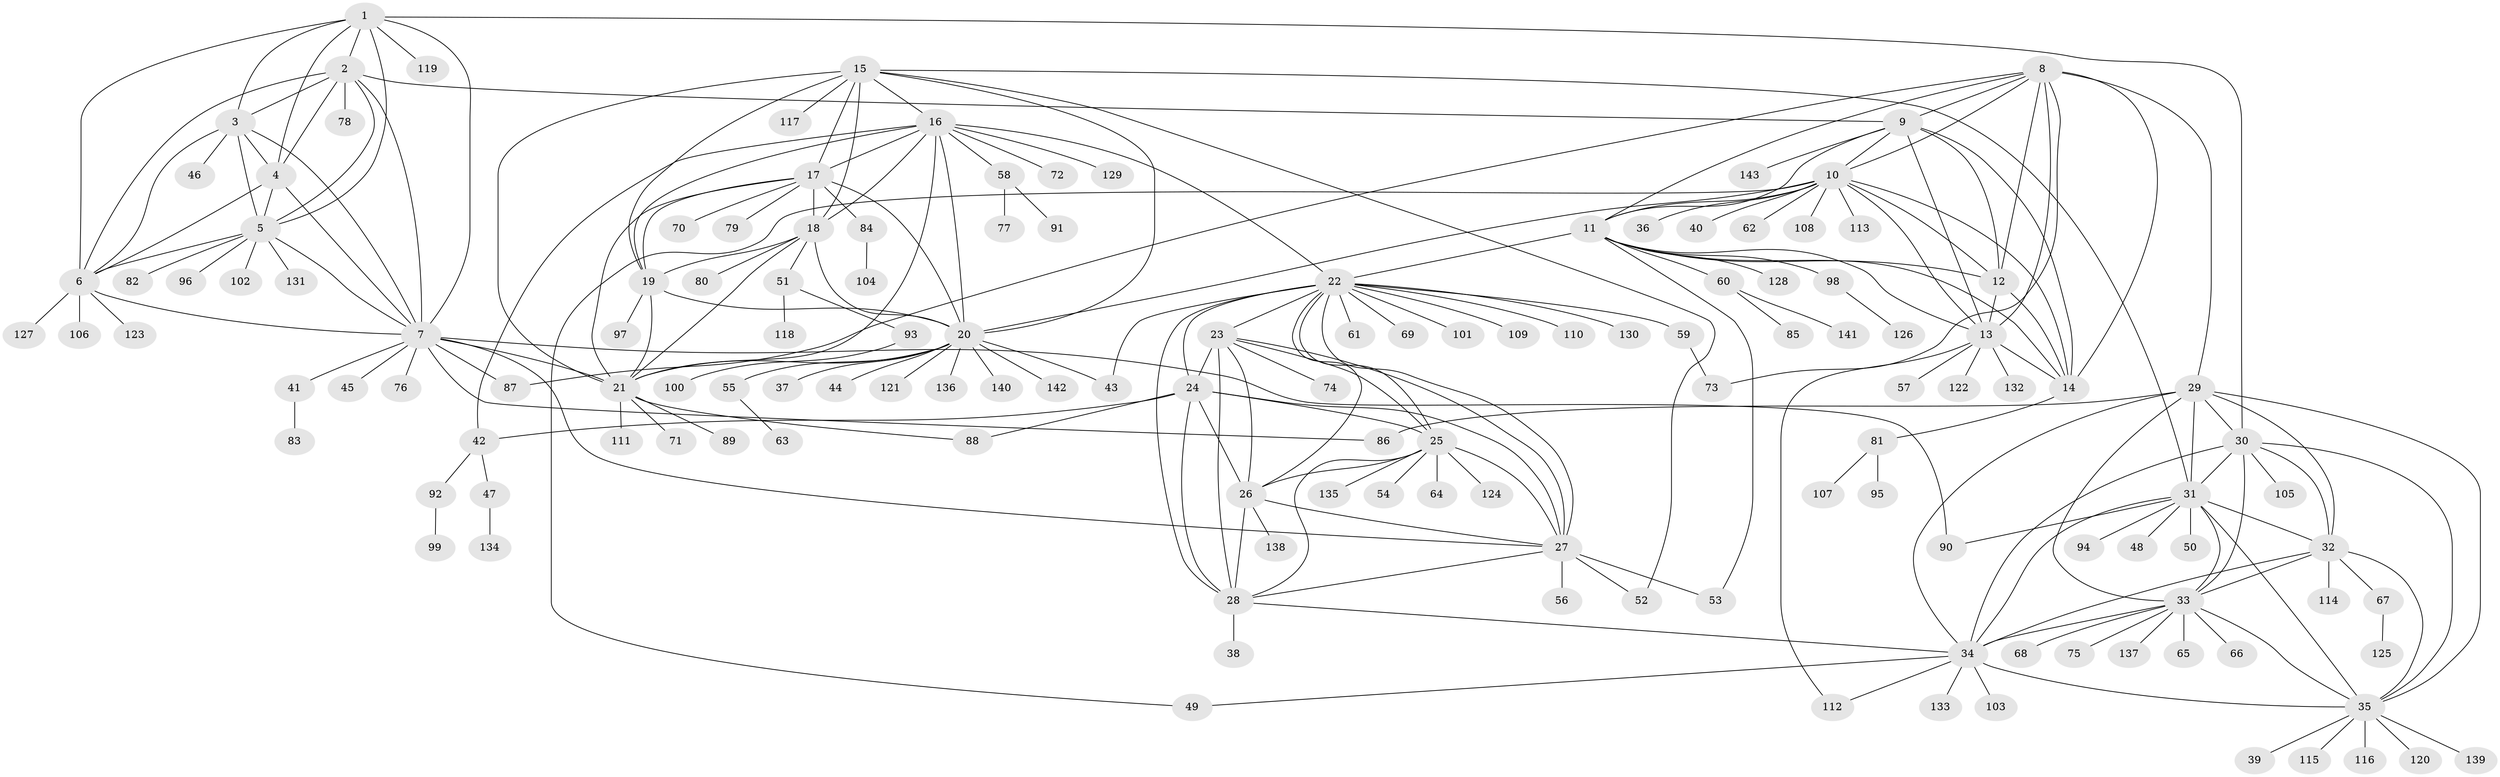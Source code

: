 // coarse degree distribution, {13: 0.008620689655172414, 9: 0.034482758620689655, 4: 0.017241379310344827, 10: 0.008620689655172414, 7: 0.017241379310344827, 15: 0.008620689655172414, 5: 0.017241379310344827, 6: 0.02586206896551724, 12: 0.017241379310344827, 11: 0.02586206896551724, 14: 0.008620689655172414, 8: 0.02586206896551724, 1: 0.6551724137931034, 2: 0.1206896551724138, 3: 0.008620689655172414}
// Generated by graph-tools (version 1.1) at 2025/52/02/27/25 19:52:21]
// undirected, 143 vertices, 234 edges
graph export_dot {
graph [start="1"]
  node [color=gray90,style=filled];
  1;
  2;
  3;
  4;
  5;
  6;
  7;
  8;
  9;
  10;
  11;
  12;
  13;
  14;
  15;
  16;
  17;
  18;
  19;
  20;
  21;
  22;
  23;
  24;
  25;
  26;
  27;
  28;
  29;
  30;
  31;
  32;
  33;
  34;
  35;
  36;
  37;
  38;
  39;
  40;
  41;
  42;
  43;
  44;
  45;
  46;
  47;
  48;
  49;
  50;
  51;
  52;
  53;
  54;
  55;
  56;
  57;
  58;
  59;
  60;
  61;
  62;
  63;
  64;
  65;
  66;
  67;
  68;
  69;
  70;
  71;
  72;
  73;
  74;
  75;
  76;
  77;
  78;
  79;
  80;
  81;
  82;
  83;
  84;
  85;
  86;
  87;
  88;
  89;
  90;
  91;
  92;
  93;
  94;
  95;
  96;
  97;
  98;
  99;
  100;
  101;
  102;
  103;
  104;
  105;
  106;
  107;
  108;
  109;
  110;
  111;
  112;
  113;
  114;
  115;
  116;
  117;
  118;
  119;
  120;
  121;
  122;
  123;
  124;
  125;
  126;
  127;
  128;
  129;
  130;
  131;
  132;
  133;
  134;
  135;
  136;
  137;
  138;
  139;
  140;
  141;
  142;
  143;
  1 -- 2;
  1 -- 3;
  1 -- 4;
  1 -- 5;
  1 -- 6;
  1 -- 7;
  1 -- 30;
  1 -- 119;
  2 -- 3;
  2 -- 4;
  2 -- 5;
  2 -- 6;
  2 -- 7;
  2 -- 9;
  2 -- 78;
  3 -- 4;
  3 -- 5;
  3 -- 6;
  3 -- 7;
  3 -- 46;
  4 -- 5;
  4 -- 6;
  4 -- 7;
  5 -- 6;
  5 -- 7;
  5 -- 82;
  5 -- 96;
  5 -- 102;
  5 -- 131;
  6 -- 7;
  6 -- 106;
  6 -- 123;
  6 -- 127;
  7 -- 21;
  7 -- 27;
  7 -- 41;
  7 -- 45;
  7 -- 76;
  7 -- 86;
  7 -- 87;
  7 -- 90;
  8 -- 9;
  8 -- 10;
  8 -- 11;
  8 -- 12;
  8 -- 13;
  8 -- 14;
  8 -- 29;
  8 -- 73;
  8 -- 87;
  9 -- 10;
  9 -- 11;
  9 -- 12;
  9 -- 13;
  9 -- 14;
  9 -- 143;
  10 -- 11;
  10 -- 12;
  10 -- 13;
  10 -- 14;
  10 -- 20;
  10 -- 36;
  10 -- 40;
  10 -- 49;
  10 -- 62;
  10 -- 108;
  10 -- 113;
  11 -- 12;
  11 -- 13;
  11 -- 14;
  11 -- 22;
  11 -- 53;
  11 -- 60;
  11 -- 98;
  11 -- 128;
  12 -- 13;
  12 -- 14;
  13 -- 14;
  13 -- 57;
  13 -- 112;
  13 -- 122;
  13 -- 132;
  14 -- 81;
  15 -- 16;
  15 -- 17;
  15 -- 18;
  15 -- 19;
  15 -- 20;
  15 -- 21;
  15 -- 31;
  15 -- 52;
  15 -- 117;
  16 -- 17;
  16 -- 18;
  16 -- 19;
  16 -- 20;
  16 -- 21;
  16 -- 22;
  16 -- 42;
  16 -- 58;
  16 -- 72;
  16 -- 129;
  17 -- 18;
  17 -- 19;
  17 -- 20;
  17 -- 21;
  17 -- 70;
  17 -- 79;
  17 -- 84;
  18 -- 19;
  18 -- 20;
  18 -- 21;
  18 -- 51;
  18 -- 80;
  19 -- 20;
  19 -- 21;
  19 -- 97;
  20 -- 21;
  20 -- 37;
  20 -- 43;
  20 -- 44;
  20 -- 55;
  20 -- 121;
  20 -- 136;
  20 -- 140;
  20 -- 142;
  21 -- 71;
  21 -- 88;
  21 -- 89;
  21 -- 111;
  22 -- 23;
  22 -- 24;
  22 -- 25;
  22 -- 26;
  22 -- 27;
  22 -- 28;
  22 -- 43;
  22 -- 59;
  22 -- 61;
  22 -- 69;
  22 -- 101;
  22 -- 109;
  22 -- 110;
  22 -- 130;
  23 -- 24;
  23 -- 25;
  23 -- 26;
  23 -- 27;
  23 -- 28;
  23 -- 74;
  24 -- 25;
  24 -- 26;
  24 -- 27;
  24 -- 28;
  24 -- 42;
  24 -- 88;
  25 -- 26;
  25 -- 27;
  25 -- 28;
  25 -- 54;
  25 -- 64;
  25 -- 124;
  25 -- 135;
  26 -- 27;
  26 -- 28;
  26 -- 138;
  27 -- 28;
  27 -- 52;
  27 -- 53;
  27 -- 56;
  28 -- 34;
  28 -- 38;
  29 -- 30;
  29 -- 31;
  29 -- 32;
  29 -- 33;
  29 -- 34;
  29 -- 35;
  29 -- 86;
  30 -- 31;
  30 -- 32;
  30 -- 33;
  30 -- 34;
  30 -- 35;
  30 -- 105;
  31 -- 32;
  31 -- 33;
  31 -- 34;
  31 -- 35;
  31 -- 48;
  31 -- 50;
  31 -- 90;
  31 -- 94;
  32 -- 33;
  32 -- 34;
  32 -- 35;
  32 -- 67;
  32 -- 114;
  33 -- 34;
  33 -- 35;
  33 -- 65;
  33 -- 66;
  33 -- 68;
  33 -- 75;
  33 -- 137;
  34 -- 35;
  34 -- 49;
  34 -- 103;
  34 -- 112;
  34 -- 133;
  35 -- 39;
  35 -- 115;
  35 -- 116;
  35 -- 120;
  35 -- 139;
  41 -- 83;
  42 -- 47;
  42 -- 92;
  47 -- 134;
  51 -- 93;
  51 -- 118;
  55 -- 63;
  58 -- 77;
  58 -- 91;
  59 -- 73;
  60 -- 85;
  60 -- 141;
  67 -- 125;
  81 -- 95;
  81 -- 107;
  84 -- 104;
  92 -- 99;
  93 -- 100;
  98 -- 126;
}
